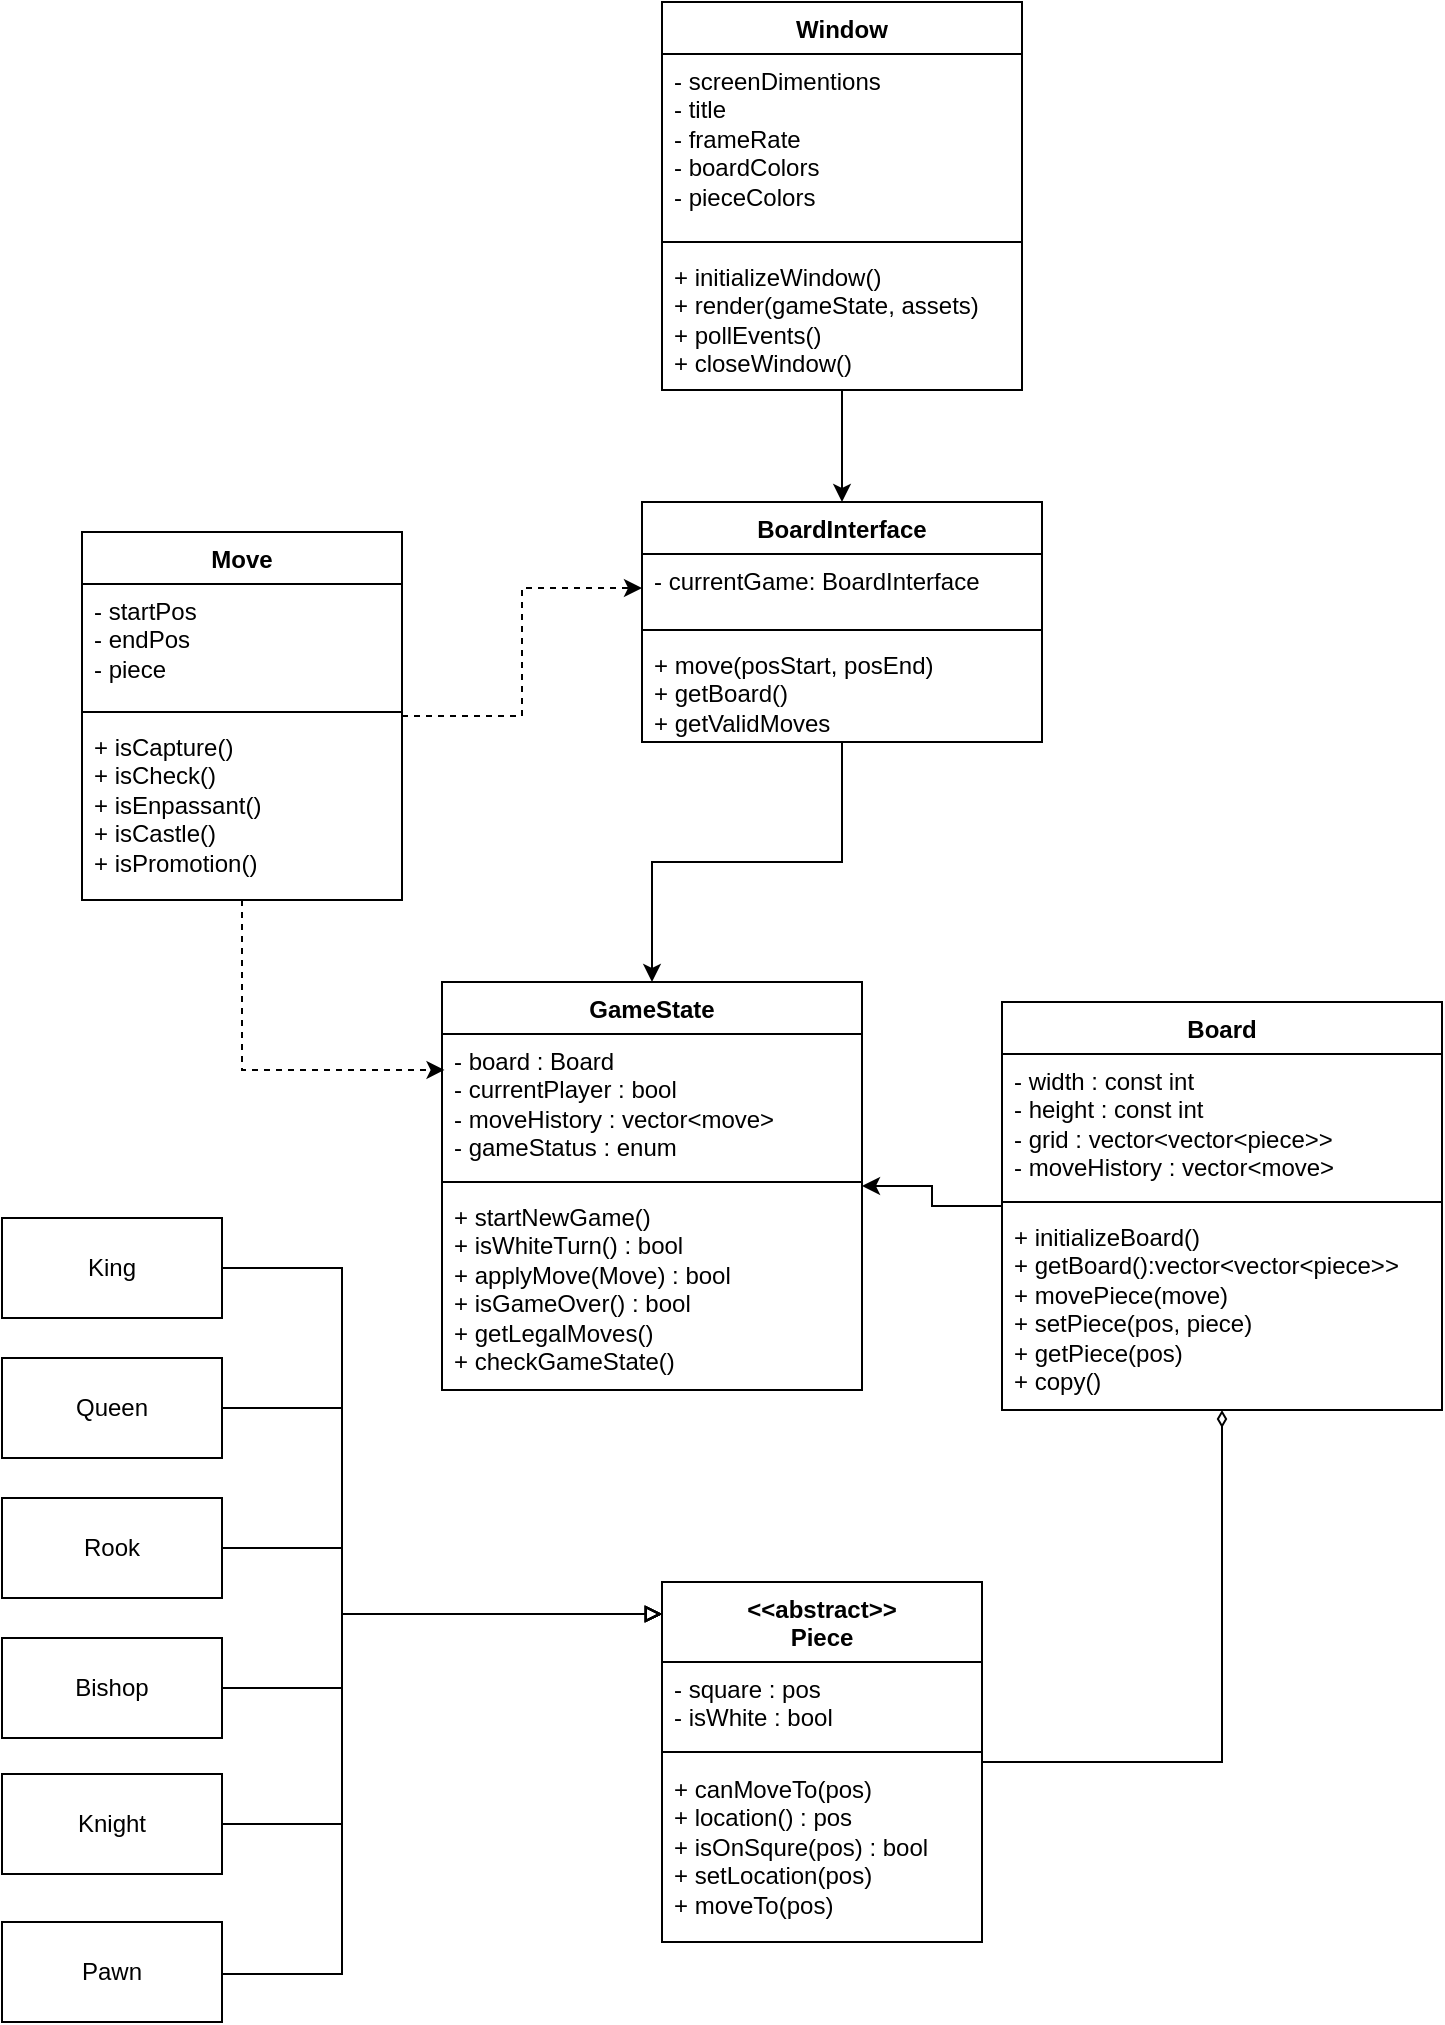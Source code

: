 <mxfile version="26.0.16">
  <diagram name="Page-1" id="c4acf3e9-155e-7222-9cf6-157b1a14988f">
    <mxGraphModel dx="2924" dy="2232" grid="1" gridSize="10" guides="1" tooltips="1" connect="1" arrows="1" fold="1" page="1" pageScale="1" pageWidth="850" pageHeight="1100" background="none" math="0" shadow="0">
      <root>
        <mxCell id="0" />
        <mxCell id="1" parent="0" />
        <mxCell id="h1MowxUoezg9GplHGQxy-2" value="BoardInterface" style="swimlane;fontStyle=1;align=center;verticalAlign=top;childLayout=stackLayout;horizontal=1;startSize=26;horizontalStack=0;resizeParent=1;resizeParentMax=0;resizeLast=0;collapsible=1;marginBottom=0;whiteSpace=wrap;html=1;" parent="1" vertex="1">
          <mxGeometry x="-450" y="-820" width="200" height="120" as="geometry" />
        </mxCell>
        <mxCell id="h1MowxUoezg9GplHGQxy-3" value="- currentGame: BoardInterface" style="text;strokeColor=none;fillColor=none;align=left;verticalAlign=top;spacingLeft=4;spacingRight=4;overflow=hidden;rotatable=0;points=[[0,0.5],[1,0.5]];portConstraint=eastwest;whiteSpace=wrap;html=1;" parent="h1MowxUoezg9GplHGQxy-2" vertex="1">
          <mxGeometry y="26" width="200" height="34" as="geometry" />
        </mxCell>
        <mxCell id="h1MowxUoezg9GplHGQxy-4" value="" style="line;strokeWidth=1;fillColor=none;align=left;verticalAlign=middle;spacingTop=-1;spacingLeft=3;spacingRight=3;rotatable=0;labelPosition=right;points=[];portConstraint=eastwest;strokeColor=inherit;" parent="h1MowxUoezg9GplHGQxy-2" vertex="1">
          <mxGeometry y="60" width="200" height="8" as="geometry" />
        </mxCell>
        <mxCell id="h1MowxUoezg9GplHGQxy-5" value="+ move(posStart, posEnd)&lt;div&gt;+ getBoard()&lt;/div&gt;&lt;div&gt;+ getValidMoves&lt;/div&gt;" style="text;strokeColor=none;fillColor=none;align=left;verticalAlign=top;spacingLeft=4;spacingRight=4;overflow=hidden;rotatable=0;points=[[0,0.5],[1,0.5]];portConstraint=eastwest;whiteSpace=wrap;html=1;" parent="h1MowxUoezg9GplHGQxy-2" vertex="1">
          <mxGeometry y="68" width="200" height="52" as="geometry" />
        </mxCell>
        <mxCell id="h1MowxUoezg9GplHGQxy-7" value="GameState&lt;div&gt;&lt;br&gt;&lt;/div&gt;" style="swimlane;fontStyle=1;align=center;verticalAlign=top;childLayout=stackLayout;horizontal=1;startSize=26;horizontalStack=0;resizeParent=1;resizeParentMax=0;resizeLast=0;collapsible=1;marginBottom=0;whiteSpace=wrap;html=1;" parent="1" vertex="1">
          <mxGeometry x="-550" y="-580" width="210" height="204" as="geometry" />
        </mxCell>
        <mxCell id="h1MowxUoezg9GplHGQxy-8" value="- board : Board&lt;div&gt;- currentPlayer : bool&lt;/div&gt;&lt;div&gt;- moveHistory : vector&amp;lt;move&amp;gt;&lt;/div&gt;&lt;div&gt;- gameStatus : enum&lt;/div&gt;" style="text;strokeColor=none;fillColor=none;align=left;verticalAlign=top;spacingLeft=4;spacingRight=4;overflow=hidden;rotatable=0;points=[[0,0.5],[1,0.5]];portConstraint=eastwest;whiteSpace=wrap;html=1;" parent="h1MowxUoezg9GplHGQxy-7" vertex="1">
          <mxGeometry y="26" width="210" height="70" as="geometry" />
        </mxCell>
        <mxCell id="h1MowxUoezg9GplHGQxy-9" value="" style="line;strokeWidth=1;fillColor=none;align=left;verticalAlign=middle;spacingTop=-1;spacingLeft=3;spacingRight=3;rotatable=0;labelPosition=right;points=[];portConstraint=eastwest;strokeColor=inherit;" parent="h1MowxUoezg9GplHGQxy-7" vertex="1">
          <mxGeometry y="96" width="210" height="8" as="geometry" />
        </mxCell>
        <mxCell id="h1MowxUoezg9GplHGQxy-10" value="&lt;div&gt;+ startNewGame()&lt;/div&gt;+ isWhiteTurn() : bool&lt;div&gt;+ applyMove(Move) : bool&lt;/div&gt;&lt;div&gt;+ isGameOver() : bool&lt;/div&gt;&lt;div&gt;+ getLegalMoves()&lt;/div&gt;&lt;div&gt;+ checkGameState()&lt;/div&gt;" style="text;strokeColor=none;fillColor=none;align=left;verticalAlign=top;spacingLeft=4;spacingRight=4;overflow=hidden;rotatable=0;points=[[0,0.5],[1,0.5]];portConstraint=eastwest;whiteSpace=wrap;html=1;" parent="h1MowxUoezg9GplHGQxy-7" vertex="1">
          <mxGeometry y="104" width="210" height="100" as="geometry" />
        </mxCell>
        <mxCell id="h1MowxUoezg9GplHGQxy-12" value="Window" style="swimlane;fontStyle=1;align=center;verticalAlign=top;childLayout=stackLayout;horizontal=1;startSize=26;horizontalStack=0;resizeParent=1;resizeParentMax=0;resizeLast=0;collapsible=1;marginBottom=0;whiteSpace=wrap;html=1;" parent="1" vertex="1">
          <mxGeometry x="-440" y="-1070" width="180" height="194" as="geometry" />
        </mxCell>
        <mxCell id="h1MowxUoezg9GplHGQxy-13" value="- screenDimentions&lt;div&gt;- title&lt;/div&gt;&lt;div&gt;- frameRate&lt;/div&gt;&lt;div&gt;&lt;div&gt;- boardColors&lt;/div&gt;&lt;div&gt;- pieceColors&lt;/div&gt;&lt;/div&gt;" style="text;strokeColor=none;fillColor=none;align=left;verticalAlign=top;spacingLeft=4;spacingRight=4;overflow=hidden;rotatable=0;points=[[0,0.5],[1,0.5]];portConstraint=eastwest;whiteSpace=wrap;html=1;" parent="h1MowxUoezg9GplHGQxy-12" vertex="1">
          <mxGeometry y="26" width="180" height="90" as="geometry" />
        </mxCell>
        <mxCell id="h1MowxUoezg9GplHGQxy-14" value="" style="line;strokeWidth=1;fillColor=none;align=left;verticalAlign=middle;spacingTop=-1;spacingLeft=3;spacingRight=3;rotatable=0;labelPosition=right;points=[];portConstraint=eastwest;strokeColor=inherit;" parent="h1MowxUoezg9GplHGQxy-12" vertex="1">
          <mxGeometry y="116" width="180" height="8" as="geometry" />
        </mxCell>
        <mxCell id="h1MowxUoezg9GplHGQxy-15" value="&lt;div&gt;+ initializeWindow()&lt;/div&gt;+ render(gameState, assets)&lt;div&gt;+ pollEvents()&lt;/div&gt;&lt;div&gt;+ closeWindow()&lt;/div&gt;" style="text;strokeColor=none;fillColor=none;align=left;verticalAlign=top;spacingLeft=4;spacingRight=4;overflow=hidden;rotatable=0;points=[[0,0.5],[1,0.5]];portConstraint=eastwest;whiteSpace=wrap;html=1;" parent="h1MowxUoezg9GplHGQxy-12" vertex="1">
          <mxGeometry y="124" width="180" height="70" as="geometry" />
        </mxCell>
        <mxCell id="h1MowxUoezg9GplHGQxy-18" style="edgeStyle=orthogonalEdgeStyle;rounded=0;orthogonalLoop=1;jettySize=auto;html=1;" parent="1" source="h1MowxUoezg9GplHGQxy-12" target="h1MowxUoezg9GplHGQxy-2" edge="1">
          <mxGeometry relative="1" as="geometry">
            <mxPoint x="80" y="-60" as="targetPoint" />
          </mxGeometry>
        </mxCell>
        <mxCell id="h1MowxUoezg9GplHGQxy-46" style="edgeStyle=orthogonalEdgeStyle;rounded=0;orthogonalLoop=1;jettySize=auto;html=1;endArrow=diamondThin;endFill=0;" parent="1" source="h1MowxUoezg9GplHGQxy-51" target="h1MowxUoezg9GplHGQxy-42" edge="1">
          <mxGeometry relative="1" as="geometry">
            <mxPoint x="-460" y="-274" as="sourcePoint" />
          </mxGeometry>
        </mxCell>
        <mxCell id="h1MowxUoezg9GplHGQxy-23" style="edgeStyle=orthogonalEdgeStyle;rounded=0;orthogonalLoop=1;jettySize=auto;html=1;" parent="1" source="h1MowxUoezg9GplHGQxy-42" target="h1MowxUoezg9GplHGQxy-7" edge="1">
          <mxGeometry relative="1" as="geometry">
            <mxPoint x="-590" y="-600" as="sourcePoint" />
            <mxPoint x="-530" y="-580" as="targetPoint" />
          </mxGeometry>
        </mxCell>
        <mxCell id="h1MowxUoezg9GplHGQxy-42" value="Board" style="swimlane;fontStyle=1;align=center;verticalAlign=top;childLayout=stackLayout;horizontal=1;startSize=26;horizontalStack=0;resizeParent=1;resizeParentMax=0;resizeLast=0;collapsible=1;marginBottom=0;whiteSpace=wrap;html=1;" parent="1" vertex="1">
          <mxGeometry x="-270" y="-570" width="220" height="204" as="geometry" />
        </mxCell>
        <mxCell id="h1MowxUoezg9GplHGQxy-43" value="&lt;div&gt;- width : const int&lt;/div&gt;&lt;div&gt;- height : const int&lt;/div&gt;- grid : vector&amp;lt;vector&amp;lt;piece&amp;gt;&amp;gt;&lt;div&gt;- moveHistory : vector&amp;lt;move&amp;gt;&lt;/div&gt;" style="text;strokeColor=none;fillColor=none;align=left;verticalAlign=top;spacingLeft=4;spacingRight=4;overflow=hidden;rotatable=0;points=[[0,0.5],[1,0.5]];portConstraint=eastwest;whiteSpace=wrap;html=1;" parent="h1MowxUoezg9GplHGQxy-42" vertex="1">
          <mxGeometry y="26" width="220" height="70" as="geometry" />
        </mxCell>
        <mxCell id="h1MowxUoezg9GplHGQxy-44" value="" style="line;strokeWidth=1;fillColor=none;align=left;verticalAlign=middle;spacingTop=-1;spacingLeft=3;spacingRight=3;rotatable=0;labelPosition=right;points=[];portConstraint=eastwest;strokeColor=inherit;" parent="h1MowxUoezg9GplHGQxy-42" vertex="1">
          <mxGeometry y="96" width="220" height="8" as="geometry" />
        </mxCell>
        <mxCell id="h1MowxUoezg9GplHGQxy-45" value="+ initializeBoard()&lt;div&gt;+ getBoard():vector&amp;lt;vector&amp;lt;piece&amp;gt;&amp;gt;&lt;div&gt;+ movePiece(move)&lt;/div&gt;&lt;div&gt;+ setPiece(pos, piece)&lt;/div&gt;&lt;div&gt;+ getPiece(pos)&lt;/div&gt;&lt;div&gt;+ copy()&lt;/div&gt;&lt;/div&gt;" style="text;strokeColor=none;fillColor=none;align=left;verticalAlign=top;spacingLeft=4;spacingRight=4;overflow=hidden;rotatable=0;points=[[0,0.5],[1,0.5]];portConstraint=eastwest;whiteSpace=wrap;html=1;" parent="h1MowxUoezg9GplHGQxy-42" vertex="1">
          <mxGeometry y="104" width="220" height="100" as="geometry" />
        </mxCell>
        <mxCell id="h1MowxUoezg9GplHGQxy-76" style="edgeStyle=orthogonalEdgeStyle;rounded=0;orthogonalLoop=1;jettySize=auto;html=1;endArrow=block;endFill=0;" parent="1" source="h1MowxUoezg9GplHGQxy-67" target="h1MowxUoezg9GplHGQxy-51" edge="1">
          <mxGeometry relative="1" as="geometry">
            <Array as="points">
              <mxPoint x="-600" y="-437" />
              <mxPoint x="-600" y="-264" />
            </Array>
            <mxPoint x="-130" y="-500" as="targetPoint" />
          </mxGeometry>
        </mxCell>
        <mxCell id="h1MowxUoezg9GplHGQxy-67" value="King" style="html=1;whiteSpace=wrap;" parent="1" vertex="1">
          <mxGeometry x="-770" y="-462" width="110" height="50" as="geometry" />
        </mxCell>
        <mxCell id="h1MowxUoezg9GplHGQxy-77" style="edgeStyle=orthogonalEdgeStyle;rounded=0;orthogonalLoop=1;jettySize=auto;html=1;endArrow=block;endFill=0;" parent="1" source="h1MowxUoezg9GplHGQxy-78" target="h1MowxUoezg9GplHGQxy-51" edge="1">
          <mxGeometry relative="1" as="geometry">
            <mxPoint x="-130" y="-500" as="targetPoint" />
            <Array as="points">
              <mxPoint x="-600" y="-367" />
              <mxPoint x="-600" y="-264" />
            </Array>
          </mxGeometry>
        </mxCell>
        <mxCell id="h1MowxUoezg9GplHGQxy-78" value="Queen" style="html=1;whiteSpace=wrap;" parent="1" vertex="1">
          <mxGeometry x="-770" y="-392" width="110" height="50" as="geometry" />
        </mxCell>
        <mxCell id="h1MowxUoezg9GplHGQxy-79" style="edgeStyle=orthogonalEdgeStyle;rounded=0;orthogonalLoop=1;jettySize=auto;html=1;endArrow=block;endFill=0;" parent="1" source="h1MowxUoezg9GplHGQxy-80" target="h1MowxUoezg9GplHGQxy-51" edge="1">
          <mxGeometry relative="1" as="geometry">
            <mxPoint x="-130" y="-500" as="targetPoint" />
            <Array as="points">
              <mxPoint x="-600" y="-297" />
              <mxPoint x="-600" y="-264" />
            </Array>
          </mxGeometry>
        </mxCell>
        <mxCell id="h1MowxUoezg9GplHGQxy-80" value="Rook" style="html=1;whiteSpace=wrap;" parent="1" vertex="1">
          <mxGeometry x="-770" y="-322" width="110" height="50" as="geometry" />
        </mxCell>
        <mxCell id="h1MowxUoezg9GplHGQxy-81" style="edgeStyle=orthogonalEdgeStyle;rounded=0;orthogonalLoop=1;jettySize=auto;html=1;endArrow=block;endFill=0;" parent="1" source="h1MowxUoezg9GplHGQxy-82" target="h1MowxUoezg9GplHGQxy-51" edge="1">
          <mxGeometry relative="1" as="geometry">
            <mxPoint x="-130" y="-500" as="targetPoint" />
            <Array as="points">
              <mxPoint x="-600" y="-227" />
              <mxPoint x="-600" y="-264" />
            </Array>
          </mxGeometry>
        </mxCell>
        <mxCell id="h1MowxUoezg9GplHGQxy-82" value="Bishop" style="html=1;whiteSpace=wrap;" parent="1" vertex="1">
          <mxGeometry x="-770" y="-252" width="110" height="50" as="geometry" />
        </mxCell>
        <mxCell id="h1MowxUoezg9GplHGQxy-83" style="edgeStyle=orthogonalEdgeStyle;rounded=0;orthogonalLoop=1;jettySize=auto;html=1;endArrow=block;endFill=0;" parent="1" source="h1MowxUoezg9GplHGQxy-84" target="h1MowxUoezg9GplHGQxy-51" edge="1">
          <mxGeometry relative="1" as="geometry">
            <mxPoint x="-130" y="-500" as="targetPoint" />
            <Array as="points">
              <mxPoint x="-600" y="-159" />
              <mxPoint x="-600" y="-264" />
            </Array>
          </mxGeometry>
        </mxCell>
        <mxCell id="h1MowxUoezg9GplHGQxy-84" value="Knight" style="html=1;whiteSpace=wrap;" parent="1" vertex="1">
          <mxGeometry x="-770" y="-184" width="110" height="50" as="geometry" />
        </mxCell>
        <mxCell id="h1MowxUoezg9GplHGQxy-86" value="Pawn" style="html=1;whiteSpace=wrap;" parent="1" vertex="1">
          <mxGeometry x="-770" y="-110" width="110" height="50" as="geometry" />
        </mxCell>
        <mxCell id="h1MowxUoezg9GplHGQxy-87" style="edgeStyle=orthogonalEdgeStyle;rounded=0;orthogonalLoop=1;jettySize=auto;html=1;" parent="1" source="h1MowxUoezg9GplHGQxy-2" target="h1MowxUoezg9GplHGQxy-7" edge="1">
          <mxGeometry relative="1" as="geometry">
            <mxPoint x="-100" y="-576.5" as="sourcePoint" />
            <mxPoint x="-170" y="-520" as="targetPoint" />
          </mxGeometry>
        </mxCell>
        <mxCell id="h1MowxUoezg9GplHGQxy-103" style="edgeStyle=orthogonalEdgeStyle;rounded=0;orthogonalLoop=1;jettySize=auto;html=1;dashed=1;entryX=0;entryY=0.5;entryDx=0;entryDy=0;" parent="1" source="h1MowxUoezg9GplHGQxy-98" target="h1MowxUoezg9GplHGQxy-3" edge="1">
          <mxGeometry relative="1" as="geometry">
            <mxPoint x="-50" y="-466" as="targetPoint" />
          </mxGeometry>
        </mxCell>
        <mxCell id="h1MowxUoezg9GplHGQxy-98" value="Move" style="swimlane;fontStyle=1;align=center;verticalAlign=top;childLayout=stackLayout;horizontal=1;startSize=26;horizontalStack=0;resizeParent=1;resizeParentMax=0;resizeLast=0;collapsible=1;marginBottom=0;whiteSpace=wrap;html=1;" parent="1" vertex="1">
          <mxGeometry x="-730" y="-805" width="160" height="184" as="geometry" />
        </mxCell>
        <mxCell id="h1MowxUoezg9GplHGQxy-99" value="- startPos&lt;div&gt;- endPos&lt;/div&gt;&lt;div&gt;- piece&lt;/div&gt;" style="text;strokeColor=none;fillColor=none;align=left;verticalAlign=top;spacingLeft=4;spacingRight=4;overflow=hidden;rotatable=0;points=[[0,0.5],[1,0.5]];portConstraint=eastwest;whiteSpace=wrap;html=1;" parent="h1MowxUoezg9GplHGQxy-98" vertex="1">
          <mxGeometry y="26" width="160" height="60" as="geometry" />
        </mxCell>
        <mxCell id="h1MowxUoezg9GplHGQxy-100" value="" style="line;strokeWidth=1;fillColor=none;align=left;verticalAlign=middle;spacingTop=-1;spacingLeft=3;spacingRight=3;rotatable=0;labelPosition=right;points=[];portConstraint=eastwest;strokeColor=inherit;" parent="h1MowxUoezg9GplHGQxy-98" vertex="1">
          <mxGeometry y="86" width="160" height="8" as="geometry" />
        </mxCell>
        <mxCell id="h1MowxUoezg9GplHGQxy-101" value="+ isCapture()&lt;div&gt;+ isCheck()&lt;/div&gt;&lt;div&gt;+ isEnpassant()&lt;/div&gt;&lt;div&gt;+ isCastle()&lt;/div&gt;&lt;div&gt;+ isPromotion()&lt;/div&gt;" style="text;strokeColor=none;fillColor=none;align=left;verticalAlign=top;spacingLeft=4;spacingRight=4;overflow=hidden;rotatable=0;points=[[0,0.5],[1,0.5]];portConstraint=eastwest;whiteSpace=wrap;html=1;" parent="h1MowxUoezg9GplHGQxy-98" vertex="1">
          <mxGeometry y="94" width="160" height="90" as="geometry" />
        </mxCell>
        <mxCell id="kU5pF0vmC-FzhfSvneUf-2" value="" style="edgeStyle=orthogonalEdgeStyle;rounded=0;orthogonalLoop=1;jettySize=auto;html=1;endArrow=block;endFill=0;" edge="1" parent="1" target="h1MowxUoezg9GplHGQxy-51">
          <mxGeometry relative="1" as="geometry">
            <mxPoint x="-130" y="-500" as="targetPoint" />
            <mxPoint x="-660" y="-84" as="sourcePoint" />
            <Array as="points">
              <mxPoint x="-600" y="-84" />
              <mxPoint x="-600" y="-264" />
            </Array>
          </mxGeometry>
        </mxCell>
        <mxCell id="h1MowxUoezg9GplHGQxy-51" value="&lt;div&gt;&amp;lt;&amp;lt;abstract&amp;gt;&amp;gt;&lt;/div&gt;Piece" style="swimlane;fontStyle=1;align=center;verticalAlign=top;childLayout=stackLayout;horizontal=1;startSize=40;horizontalStack=0;resizeParent=1;resizeParentMax=0;resizeLast=0;collapsible=1;marginBottom=0;whiteSpace=wrap;html=1;" parent="1" vertex="1">
          <mxGeometry x="-440" y="-280" width="160" height="180" as="geometry" />
        </mxCell>
        <mxCell id="h1MowxUoezg9GplHGQxy-52" value="- square : pos&lt;div&gt;- isWhite : bool&lt;/div&gt;" style="text;strokeColor=none;fillColor=none;align=left;verticalAlign=top;spacingLeft=4;spacingRight=4;overflow=hidden;rotatable=0;points=[[0,0.5],[1,0.5]];portConstraint=eastwest;whiteSpace=wrap;html=1;" parent="h1MowxUoezg9GplHGQxy-51" vertex="1">
          <mxGeometry y="40" width="160" height="40" as="geometry" />
        </mxCell>
        <mxCell id="h1MowxUoezg9GplHGQxy-53" value="" style="line;strokeWidth=1;fillColor=none;align=left;verticalAlign=middle;spacingTop=-1;spacingLeft=3;spacingRight=3;rotatable=0;labelPosition=right;points=[];portConstraint=eastwest;strokeColor=inherit;" parent="h1MowxUoezg9GplHGQxy-51" vertex="1">
          <mxGeometry y="80" width="160" height="10" as="geometry" />
        </mxCell>
        <mxCell id="h1MowxUoezg9GplHGQxy-54" value="+ canMoveTo(pos)&lt;div&gt;+ location() : pos&lt;/div&gt;&lt;div&gt;+ isOnSqure(pos) : bool&lt;/div&gt;&lt;div&gt;+ setLocation(pos)&lt;/div&gt;&lt;div&gt;+ moveTo(pos)&lt;/div&gt;" style="text;strokeColor=none;fillColor=none;align=left;verticalAlign=top;spacingLeft=4;spacingRight=4;overflow=hidden;rotatable=0;points=[[0,0.5],[1,0.5]];portConstraint=eastwest;whiteSpace=wrap;html=1;" parent="h1MowxUoezg9GplHGQxy-51" vertex="1">
          <mxGeometry y="90" width="160" height="90" as="geometry" />
        </mxCell>
        <mxCell id="kU5pF0vmC-FzhfSvneUf-3" style="edgeStyle=orthogonalEdgeStyle;rounded=0;orthogonalLoop=1;jettySize=auto;html=1;dashed=1;entryX=0.006;entryY=0.257;entryDx=0;entryDy=0;entryPerimeter=0;" edge="1" parent="1" source="h1MowxUoezg9GplHGQxy-98" target="h1MowxUoezg9GplHGQxy-8">
          <mxGeometry relative="1" as="geometry">
            <mxPoint x="-240" y="-703" as="targetPoint" />
            <mxPoint x="-180" y="-540" as="sourcePoint" />
          </mxGeometry>
        </mxCell>
      </root>
    </mxGraphModel>
  </diagram>
</mxfile>

